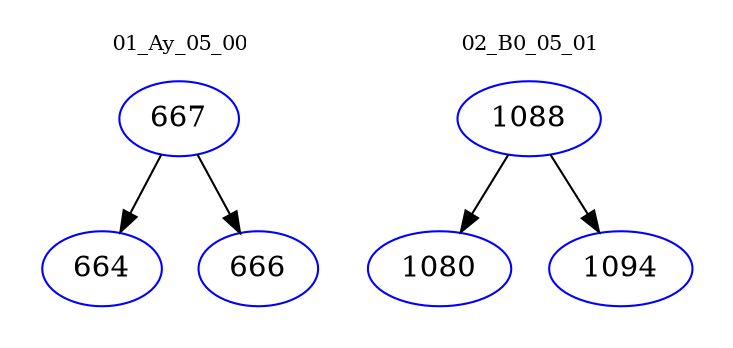 digraph{
subgraph cluster_0 {
color = white
label = "01_Ay_05_00";
fontsize=10;
T0_667 [label="667", color="blue"]
T0_667 -> T0_664 [color="black"]
T0_664 [label="664", color="blue"]
T0_667 -> T0_666 [color="black"]
T0_666 [label="666", color="blue"]
}
subgraph cluster_1 {
color = white
label = "02_B0_05_01";
fontsize=10;
T1_1088 [label="1088", color="blue"]
T1_1088 -> T1_1080 [color="black"]
T1_1080 [label="1080", color="blue"]
T1_1088 -> T1_1094 [color="black"]
T1_1094 [label="1094", color="blue"]
}
}
